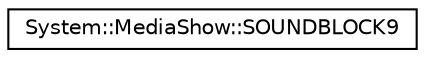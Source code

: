 digraph G
{
  edge [fontname="Helvetica",fontsize="10",labelfontname="Helvetica",labelfontsize="10"];
  node [fontname="Helvetica",fontsize="10",shape=record];
  rankdir="LR";
  Node1 [label="System::MediaShow::SOUNDBLOCK9",height=0.2,width=0.4,color="black", fillcolor="white", style="filled",URL="$struct_system_1_1_media_show_1_1_s_o_u_n_d_b_l_o_c_k9.html"];
}
